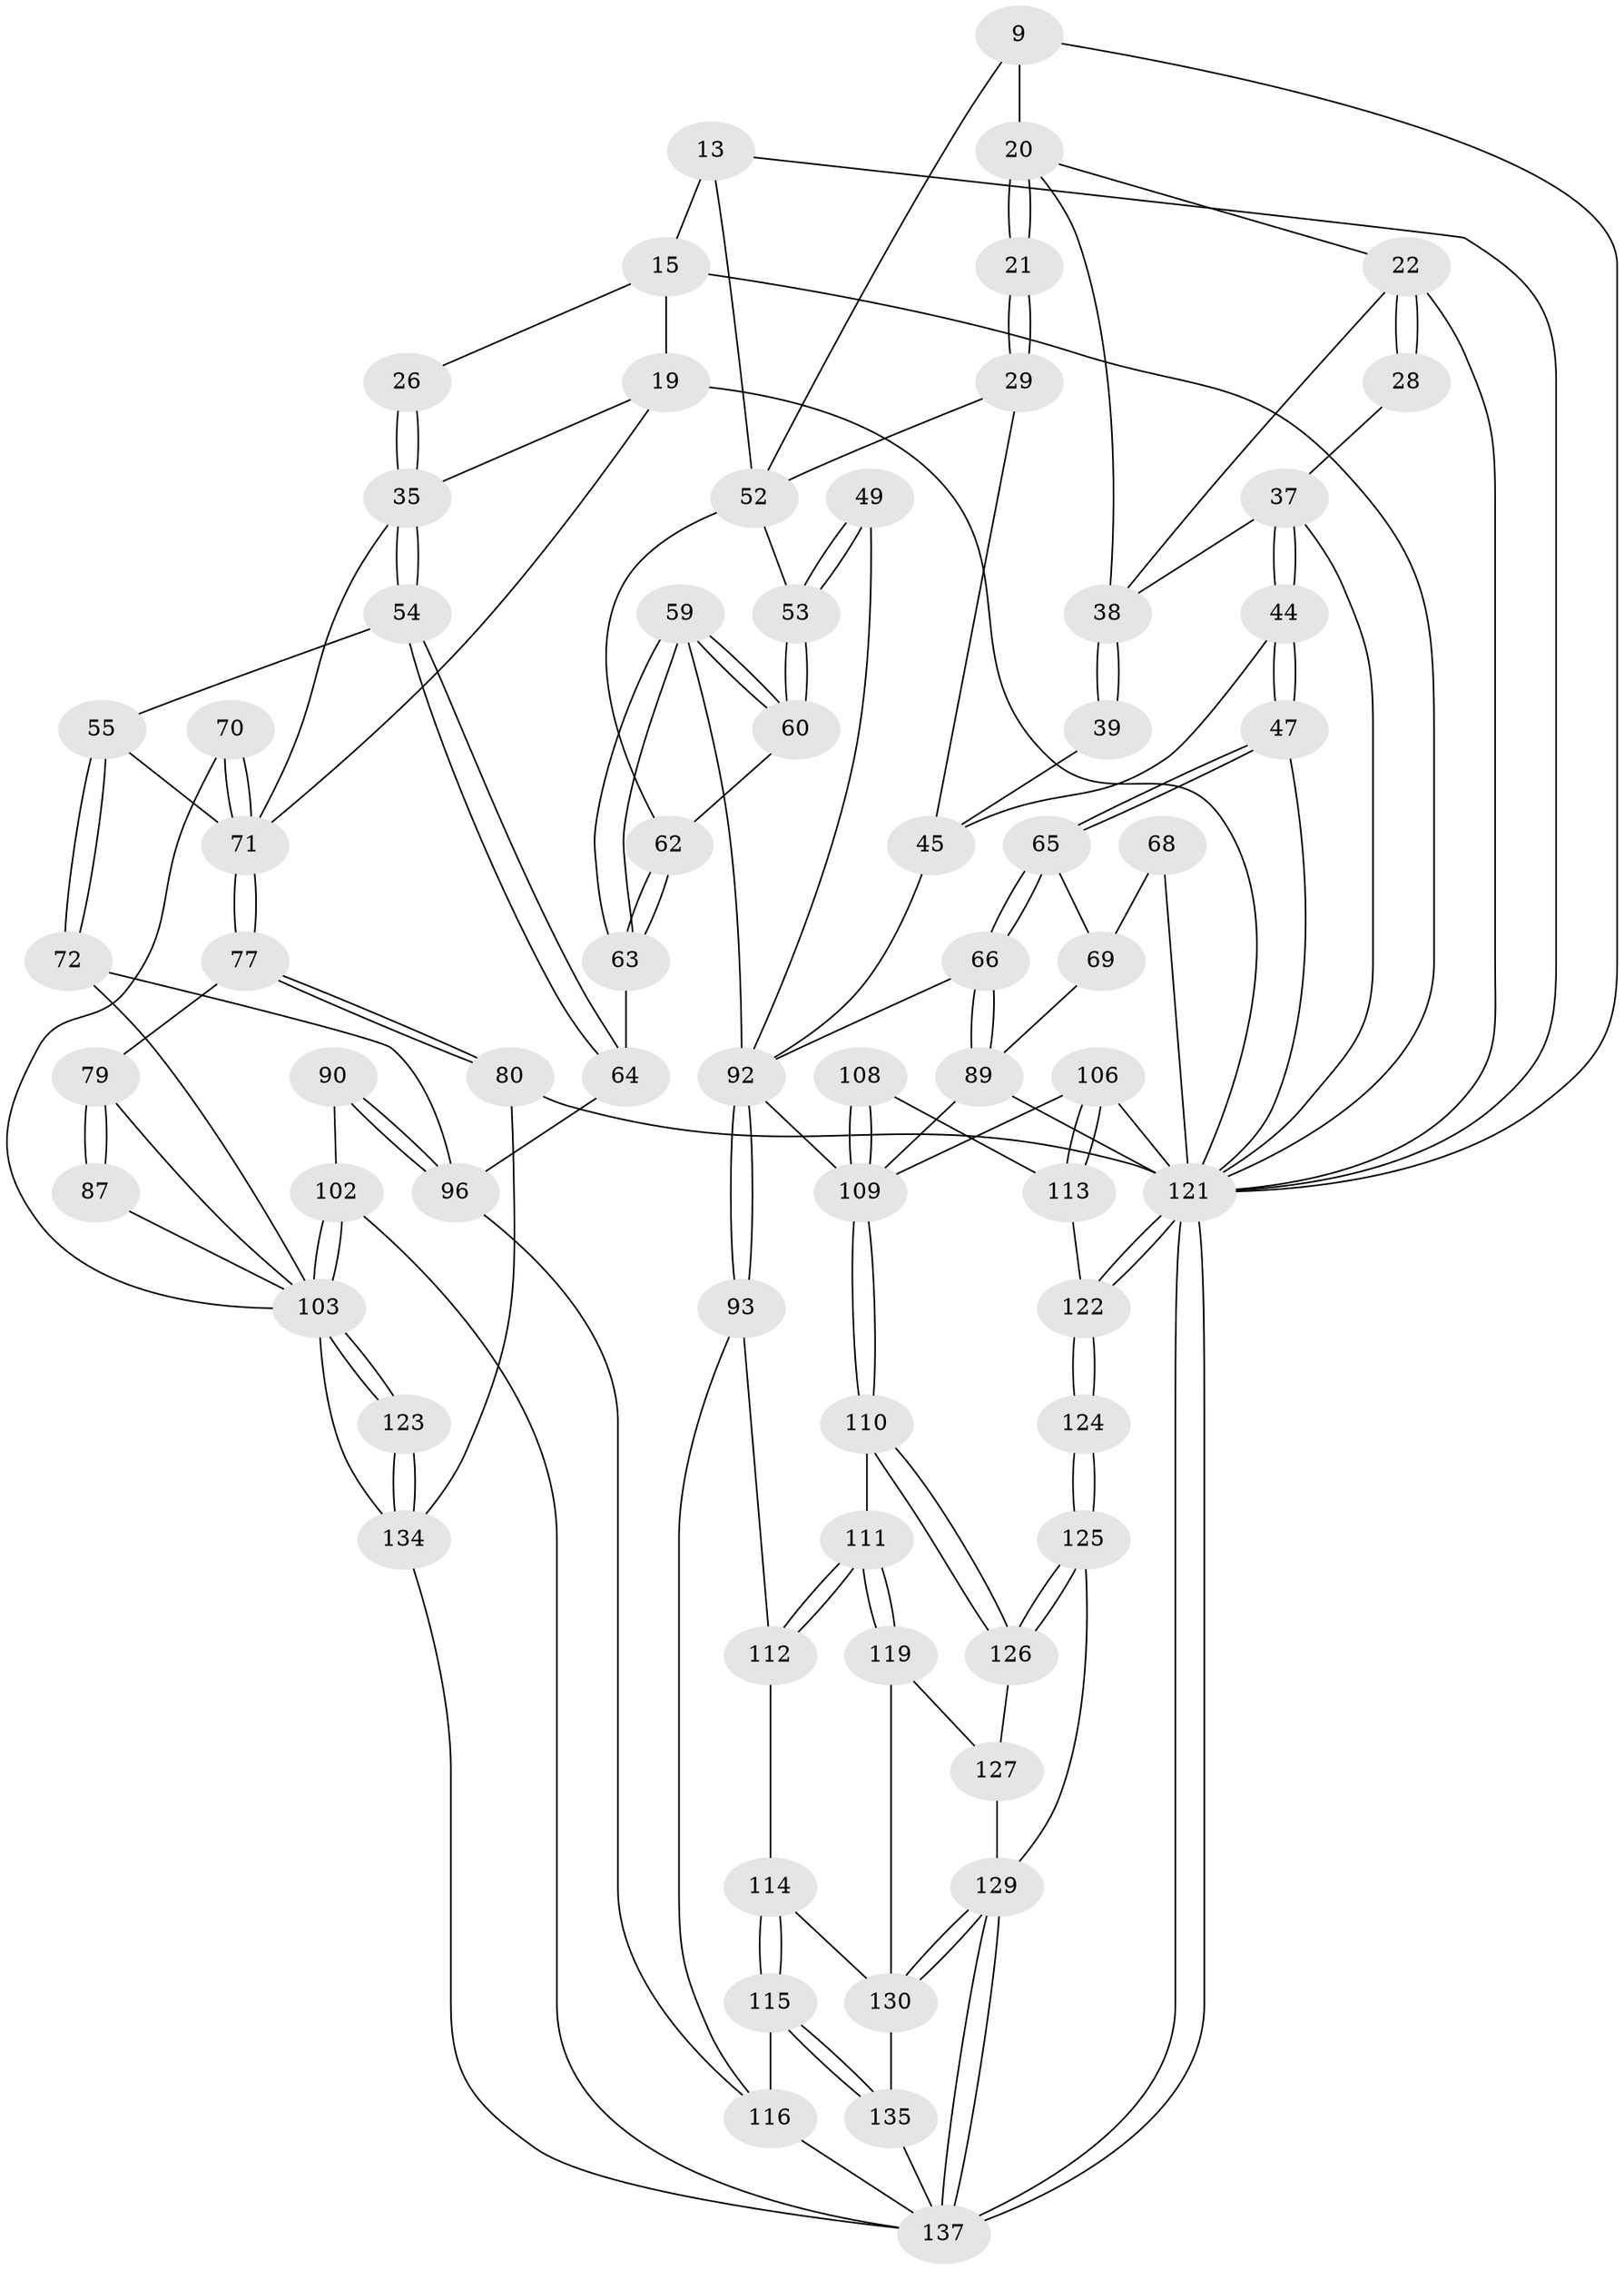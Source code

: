 // original degree distribution, {3: 0.014598540145985401, 5: 0.43795620437956206, 6: 0.26277372262773724, 4: 0.2846715328467153}
// Generated by graph-tools (version 1.1) at 2025/00/03/09/25 05:00:44]
// undirected, 68 vertices, 158 edges
graph export_dot {
graph [start="1"]
  node [color=gray90,style=filled];
  9 [pos="+0.5795183615213151+0.1098947165005738"];
  13 [pos="+0.37651222759906994+0.25120498526491203",super="+12"];
  15 [pos="+0.177071809191605+0",super="+14+11"];
  19 [pos="+0.11329256577264238+0.02537843579692561",super="+18"];
  20 [pos="+0.7244187885614233+0.16897829621106175",super="+7+8"];
  21 [pos="+0.6653793337366534+0.19200094344179663"];
  22 [pos="+0.8056104492455511+0.09487127767178516",super="+3"];
  26 [pos="+0.33136243335248367+0.2788033286378667"];
  28 [pos="+0.9575216379050804+0.14371996353509803"];
  29 [pos="+0.6333259077501572+0.2111650756344855"];
  35 [pos="+0.30666821019932866+0.3108594143105295",super="+33+27"];
  37 [pos="+0.857219994311129+0.2088025127574424",super="+36+34"];
  38 [pos="+0.8349091709260893+0.20012809786813693",super="+24+25"];
  39 [pos="+0.7566075387404396+0.27482540124567423"];
  44 [pos="+0.8024019774905882+0.3450021103992268"];
  45 [pos="+0.7704116615521895+0.34073484497582346",super="+40+41"];
  47 [pos="+0.8156648725833731+0.35289000220743094"];
  49 [pos="+0.6705003835150118+0.3613594361940302"];
  52 [pos="+0.4550425614404669+0.2949943228595881",super="+17+30"];
  53 [pos="+0.6119883612332327+0.39957028492381547",super="+51+50"];
  54 [pos="+0.3004135909980465+0.32307052742389025"];
  55 [pos="+0.2971305043128208+0.32533320388019243"];
  59 [pos="+0.582165454349507+0.5531632269254331"];
  60 [pos="+0.5769254322658343+0.4517061749926496"];
  62 [pos="+0.5167453080512294+0.3792323185993745"];
  63 [pos="+0.4698063093054881+0.5482730270322853"];
  64 [pos="+0.4448318287923736+0.5479076124105928"];
  65 [pos="+0.8112667737424524+0.5275450156909889"];
  66 [pos="+0.789129398186045+0.5403185095105932"];
  68 [pos="+0.9571640716385006+0.440170512691938",super="+67"];
  69 [pos="+0.8241324106783685+0.5266565726510202"];
  70 [pos="+0.14277366659693644+0.429271610501495"];
  71 [pos="+0+0.380064494852571",super="+31+56"];
  72 [pos="+0.26220712584563766+0.5945192759420853"];
  77 [pos="+0+0.5490195669275273"];
  79 [pos="+0.0934256930619599+0.5212985699848345",super="+78"];
  80 [pos="+0+0.7698297817747083"];
  87 [pos="+0.10624687875171941+0.6421412810706271"];
  89 [pos="+0.9030354250867323+0.6806606349986223",super="+88"];
  90 [pos="+0.320188254286646+0.6746912192700509"];
  92 [pos="+0.6612518604187642+0.6158489577084184",super="+61"];
  93 [pos="+0.5732458617024353+0.7470864629739636"];
  96 [pos="+0.4073320210597845+0.6817808595768194",super="+76"];
  102 [pos="+0.3167904354936464+0.8249572120267313",super="+91"];
  103 [pos="+0.3002019625001833+0.8363479727891695",super="+99"];
  106 [pos="+0.9603157267426815+0.7950964760625018"];
  108 [pos="+0.8496830457881861+0.8157515002164114"];
  109 [pos="+0.7679799669884005+0.8104398725340807",super="+98+107"];
  110 [pos="+0.7605972626077185+0.8219156109701218"];
  111 [pos="+0.6928442412029843+0.8374623536253735"];
  112 [pos="+0.637190271409085+0.8123008161492851"];
  113 [pos="+0.8708808081883002+0.8347321042569985"];
  114 [pos="+0.6290153341945998+0.8602761476204444"];
  115 [pos="+0.5154395694915284+0.875144695009362"];
  116 [pos="+0.5043595452143979+0.8608528882894677",super="+95"];
  119 [pos="+0.6615956611838351+0.8992293749368522"];
  121 [pos="+1+1",super="+82+43+6+10+46+105"];
  122 [pos="+0.9645788605517693+1",super="+117+118"];
  123 [pos="+0.20158100853529304+0.9793583436154348"];
  124 [pos="+0.8888927888548481+0.9959183595050202"];
  125 [pos="+0.7717415319459262+0.9211999949905879"];
  126 [pos="+0.762501286567378+0.862833849533335"];
  127 [pos="+0.6923140502241648+0.9012529079455979"];
  129 [pos="+0.6902785518947685+0.9836338748246914",super="+128"];
  130 [pos="+0.6446488680141984+0.9174595913483095",super="+120"];
  134 [pos="+0.1940527441824162+1",super="+101+100"];
  135 [pos="+0.5484765458835699+0.9262833109919216"];
  137 [pos="+0.6580098890008053+1",super="+136"];
  9 -- 20;
  9 -- 52;
  9 -- 121;
  13 -- 15 [weight=2];
  13 -- 52;
  13 -- 121;
  15 -- 19 [weight=2];
  15 -- 26;
  15 -- 121;
  19 -- 71;
  19 -- 35;
  19 -- 121;
  20 -- 21 [weight=2];
  20 -- 21;
  20 -- 22;
  20 -- 38;
  21 -- 29;
  21 -- 29;
  22 -- 28 [weight=2];
  22 -- 28;
  22 -- 38;
  22 -- 121;
  26 -- 35 [weight=2];
  26 -- 35;
  28 -- 37;
  29 -- 52;
  29 -- 45;
  35 -- 54;
  35 -- 54;
  35 -- 71;
  37 -- 38 [weight=2];
  37 -- 44;
  37 -- 44;
  37 -- 121;
  38 -- 39 [weight=2];
  38 -- 39;
  39 -- 45;
  44 -- 45;
  44 -- 47;
  44 -- 47;
  45 -- 92 [weight=2];
  47 -- 65;
  47 -- 65;
  47 -- 121;
  49 -- 53 [weight=2];
  49 -- 53;
  49 -- 92;
  52 -- 62;
  52 -- 53 [weight=2];
  53 -- 60;
  53 -- 60;
  54 -- 55;
  54 -- 64;
  54 -- 64;
  55 -- 72;
  55 -- 72;
  55 -- 71;
  59 -- 60;
  59 -- 60;
  59 -- 63;
  59 -- 63;
  59 -- 92;
  60 -- 62;
  62 -- 63;
  62 -- 63;
  63 -- 64;
  64 -- 96;
  65 -- 66;
  65 -- 66;
  65 -- 69;
  66 -- 89;
  66 -- 89;
  66 -- 92;
  68 -- 69;
  68 -- 121 [weight=3];
  69 -- 89;
  70 -- 71 [weight=2];
  70 -- 71;
  70 -- 103;
  71 -- 77;
  71 -- 77;
  72 -- 96;
  72 -- 103;
  77 -- 80;
  77 -- 80;
  77 -- 79;
  79 -- 87 [weight=2];
  79 -- 87;
  79 -- 103;
  80 -- 121;
  80 -- 134;
  87 -- 103;
  89 -- 109;
  89 -- 121;
  90 -- 96 [weight=2];
  90 -- 96;
  90 -- 102;
  92 -- 93;
  92 -- 93;
  92 -- 109;
  93 -- 112;
  93 -- 116;
  96 -- 116;
  102 -- 103 [weight=2];
  102 -- 103;
  102 -- 137;
  103 -- 123;
  103 -- 123;
  103 -- 134;
  106 -- 113;
  106 -- 113;
  106 -- 109;
  106 -- 121;
  108 -- 109 [weight=2];
  108 -- 109;
  108 -- 113;
  109 -- 110;
  109 -- 110;
  110 -- 111;
  110 -- 126;
  110 -- 126;
  111 -- 112;
  111 -- 112;
  111 -- 119;
  111 -- 119;
  112 -- 114;
  113 -- 122;
  114 -- 115;
  114 -- 115;
  114 -- 130;
  115 -- 116;
  115 -- 135;
  115 -- 135;
  116 -- 137 [weight=2];
  119 -- 127;
  119 -- 130;
  121 -- 122 [weight=2];
  121 -- 122;
  121 -- 137 [weight=2];
  121 -- 137;
  122 -- 124 [weight=2];
  122 -- 124;
  123 -- 134 [weight=2];
  123 -- 134;
  124 -- 125;
  124 -- 125;
  125 -- 126;
  125 -- 126;
  125 -- 129;
  126 -- 127;
  127 -- 129;
  129 -- 130;
  129 -- 130;
  129 -- 137;
  129 -- 137;
  130 -- 135;
  134 -- 137;
  135 -- 137;
}
